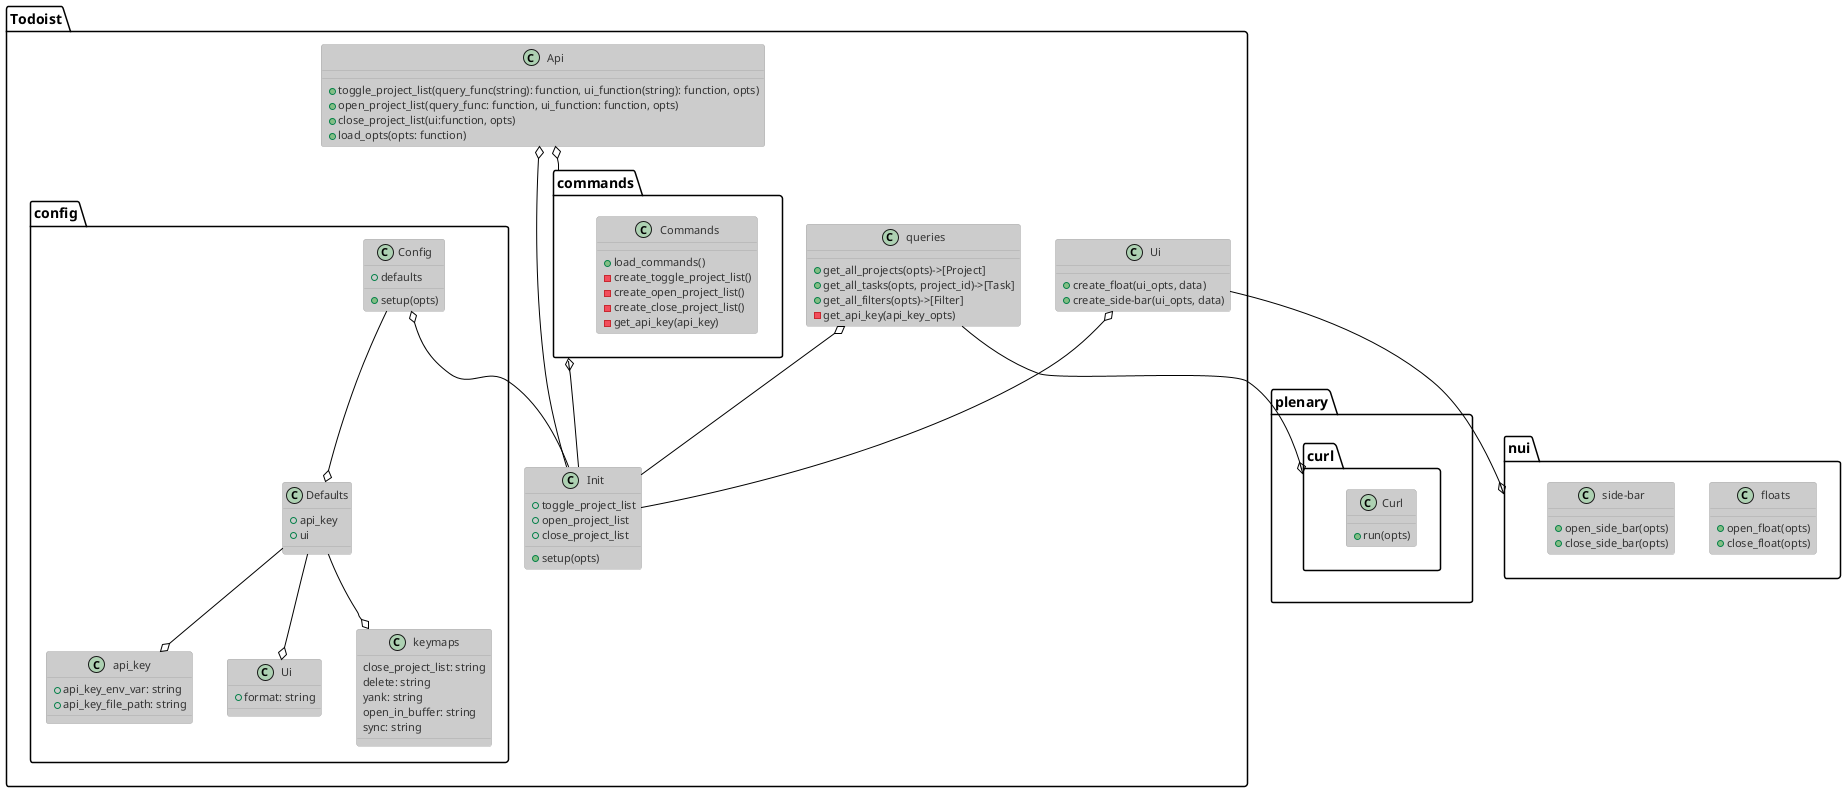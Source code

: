 @startuml
!theme reddress-lightred
package Todoist {
  class Init {
    +toggle_project_list
    +open_project_list
    +close_project_list
    +setup(opts)
  }
  class Api {
    +toggle_project_list(query_func(string): function, ui_function(string): function, opts)
    +open_project_list(query_func: function, ui_function: function, opts)
    +close_project_list(ui:function, opts)
    +load_opts(opts: function)
  }
  class queries {
    +get_all_projects(opts)->[Project]
    +get_all_tasks(opts, project_id)->[Task]
    +get_all_filters(opts)->[Filter]
    -get_api_key(api_key_opts)
  }
  package config {
    class Config {
      +defaults 
      +setup(opts)
    }
    class Defaults {
      +api_key
      +ui
    }
    class api_key {
      +api_key_env_var: string
      +api_key_file_path: string
    }
    class Ui {
      +format: string
    }

    class keymaps {
      close_project_list: string
      delete: string
      yank: string
      open_in_buffer: string
      sync: string
    }
    Config --o Defaults
    Defaults --o api_key
    Defaults --o keymaps
    Defaults --o Ui
  }
  package commands {
    class Commands {
      +load_commands()
      -create_toggle_project_list()
      -create_open_project_list()
      -create_close_project_list()
      -get_api_key(api_key)
    }
  }
  class Ui {
    +create_float(ui_opts, data)
    +create_side-bar(ui_opts, data)
  }
  Api o-- Init
  queries o-- Init 
  Ui o-- Init
  commands o-- Init
  Api o-- commands
  Config o-- Init
}
package plenary {
  package curl {
    class Curl {
      +run(opts)
    }
  }
}

package nui {
  class floats {
    +open_float(opts)
    +close_float(opts)
  }
  class side-bar {
    +open_side_bar(opts)
    +close_side_bar(opts)
  }
}
Todoist.queries --o plenary.curl
Todoist.Ui --o nui
@enduml

